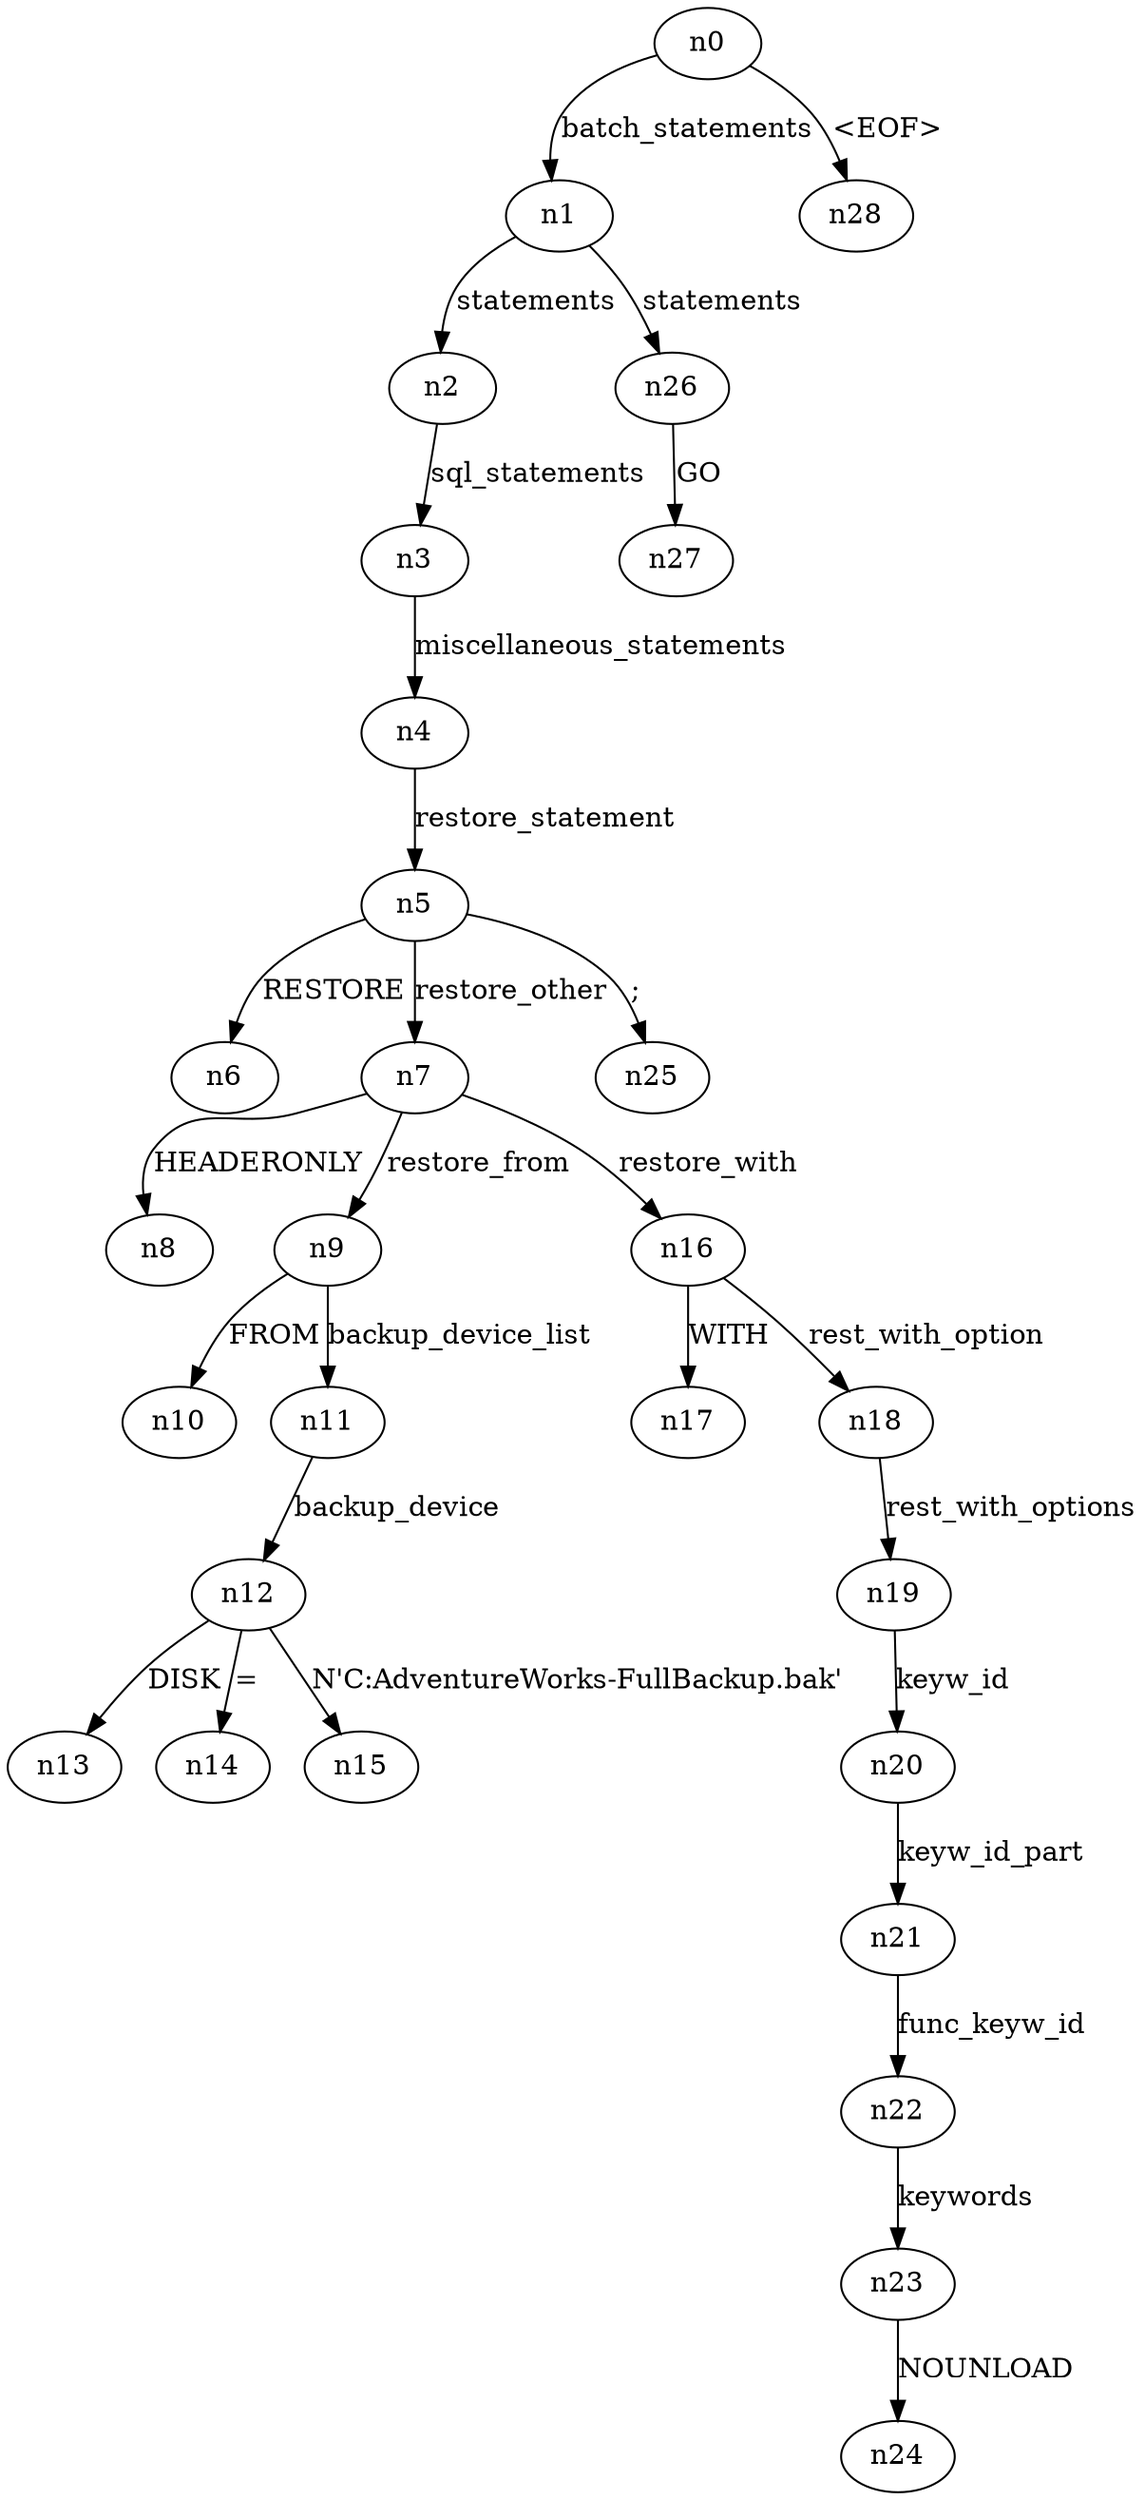 digraph ParseTree {
  n0 -> n1 [label="batch_statements"];
  n1 -> n2 [label="statements"];
  n2 -> n3 [label="sql_statements"];
  n3 -> n4 [label="miscellaneous_statements"];
  n4 -> n5 [label="restore_statement"];
  n5 -> n6 [label="RESTORE"];
  n5 -> n7 [label="restore_other"];
  n7 -> n8 [label="HEADERONLY"];
  n7 -> n9 [label="restore_from"];
  n9 -> n10 [label="FROM"];
  n9 -> n11 [label="backup_device_list"];
  n11 -> n12 [label="backup_device"];
  n12 -> n13 [label="DISK"];
  n12 -> n14 [label="="];
  n12 -> n15 [label="N'C:\AdventureWorks-FullBackup.bak'"];
  n7 -> n16 [label="restore_with"];
  n16 -> n17 [label="WITH"];
  n16 -> n18 [label="rest_with_option"];
  n18 -> n19 [label="rest_with_options"];
  n19 -> n20 [label="keyw_id"];
  n20 -> n21 [label="keyw_id_part"];
  n21 -> n22 [label="func_keyw_id"];
  n22 -> n23 [label="keywords"];
  n23 -> n24 [label="NOUNLOAD"];
  n5 -> n25 [label=";"];
  n1 -> n26 [label="statements"];
  n26 -> n27 [label="GO"];
  n0 -> n28 [label="<EOF>"];
}